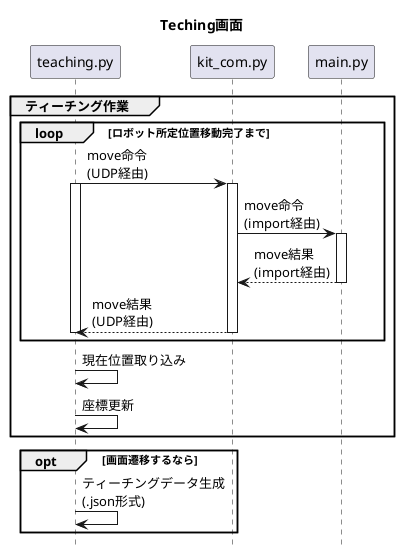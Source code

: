 @startuml
hide footbox
title Teching画面
group ティーチング作業
    loop ロボット所定位置移動完了まで
        teaching.py -> kit_com.py: move命令\n(UDP経由)
        activate kit_com.py
            activate teaching.py
                kit_com.py -> main.py: move命令\n(import経由)
                activate main.py
                    main.py --> kit_com.py: move結果\n(import経由)
                deactivate main.py
                kit_com.py --> teaching.py: move結果\n(UDP経由)
            deactivate teaching.py
        deactivate kit_com.py
    end
    teaching.py -> teaching.py: 現在位置取り込み
    teaching.py -> teaching.py: 座標更新
end
opt 画面遷移するなら
    teaching.py -> teaching.py: ティーチングデータ生成\n(.json形式)
end 
@enduml